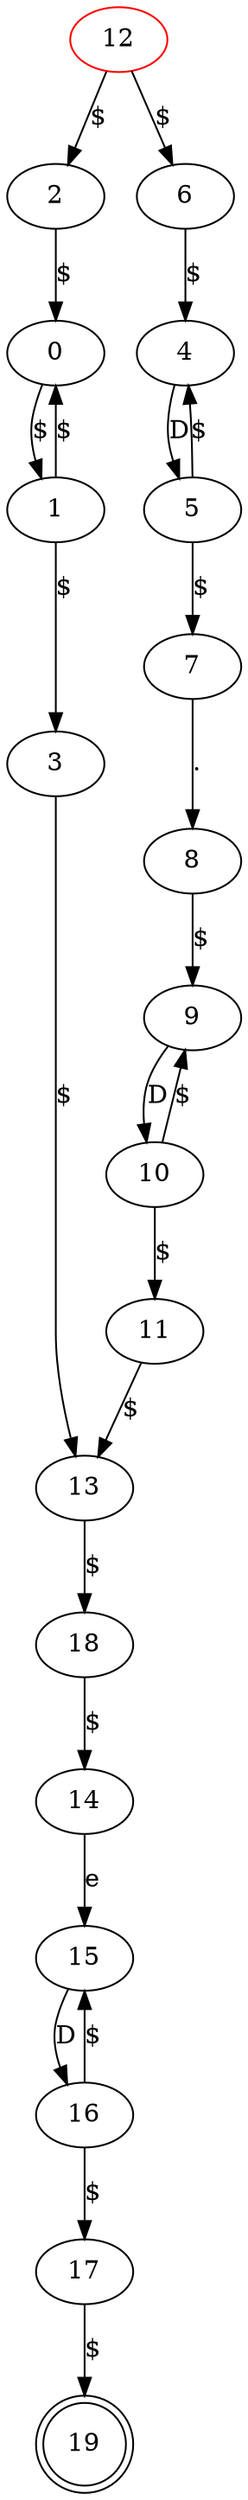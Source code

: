 digraph G {
	12 -> 2 [label="$"]
	12 -> 6 [label="$"]
	2 -> 0 [label="$"]
	6 -> 4 [label="$"]
	0 -> 1 [label="$"]
	4 -> 5 [label=D]
	1 -> 0 [label="$"]
	5 -> 4 [label="$"]
	1 -> 3 [label="$"]
	5 -> 7 [label="$"]
	3 -> 13 [label="$"]
	7 -> 8 [label="."]
	8 -> 9 [label="$"]
	9 -> 10 [label=D]
	10 -> 9 [label="$"]
	10 -> 11 [label="$"]
	11 -> 13 [label="$"]
	13 -> 18 [label="$"]
	18 -> 14 [label="$"]
	14 -> 15 [label=e]
	15 -> 16 [label=D]
	16 -> 15 [label="$"]
	16 -> 17 [label="$"]
	17 -> 19 [label="$"]
	12 [color=red]
	19 [shape=doublecircle]
}
